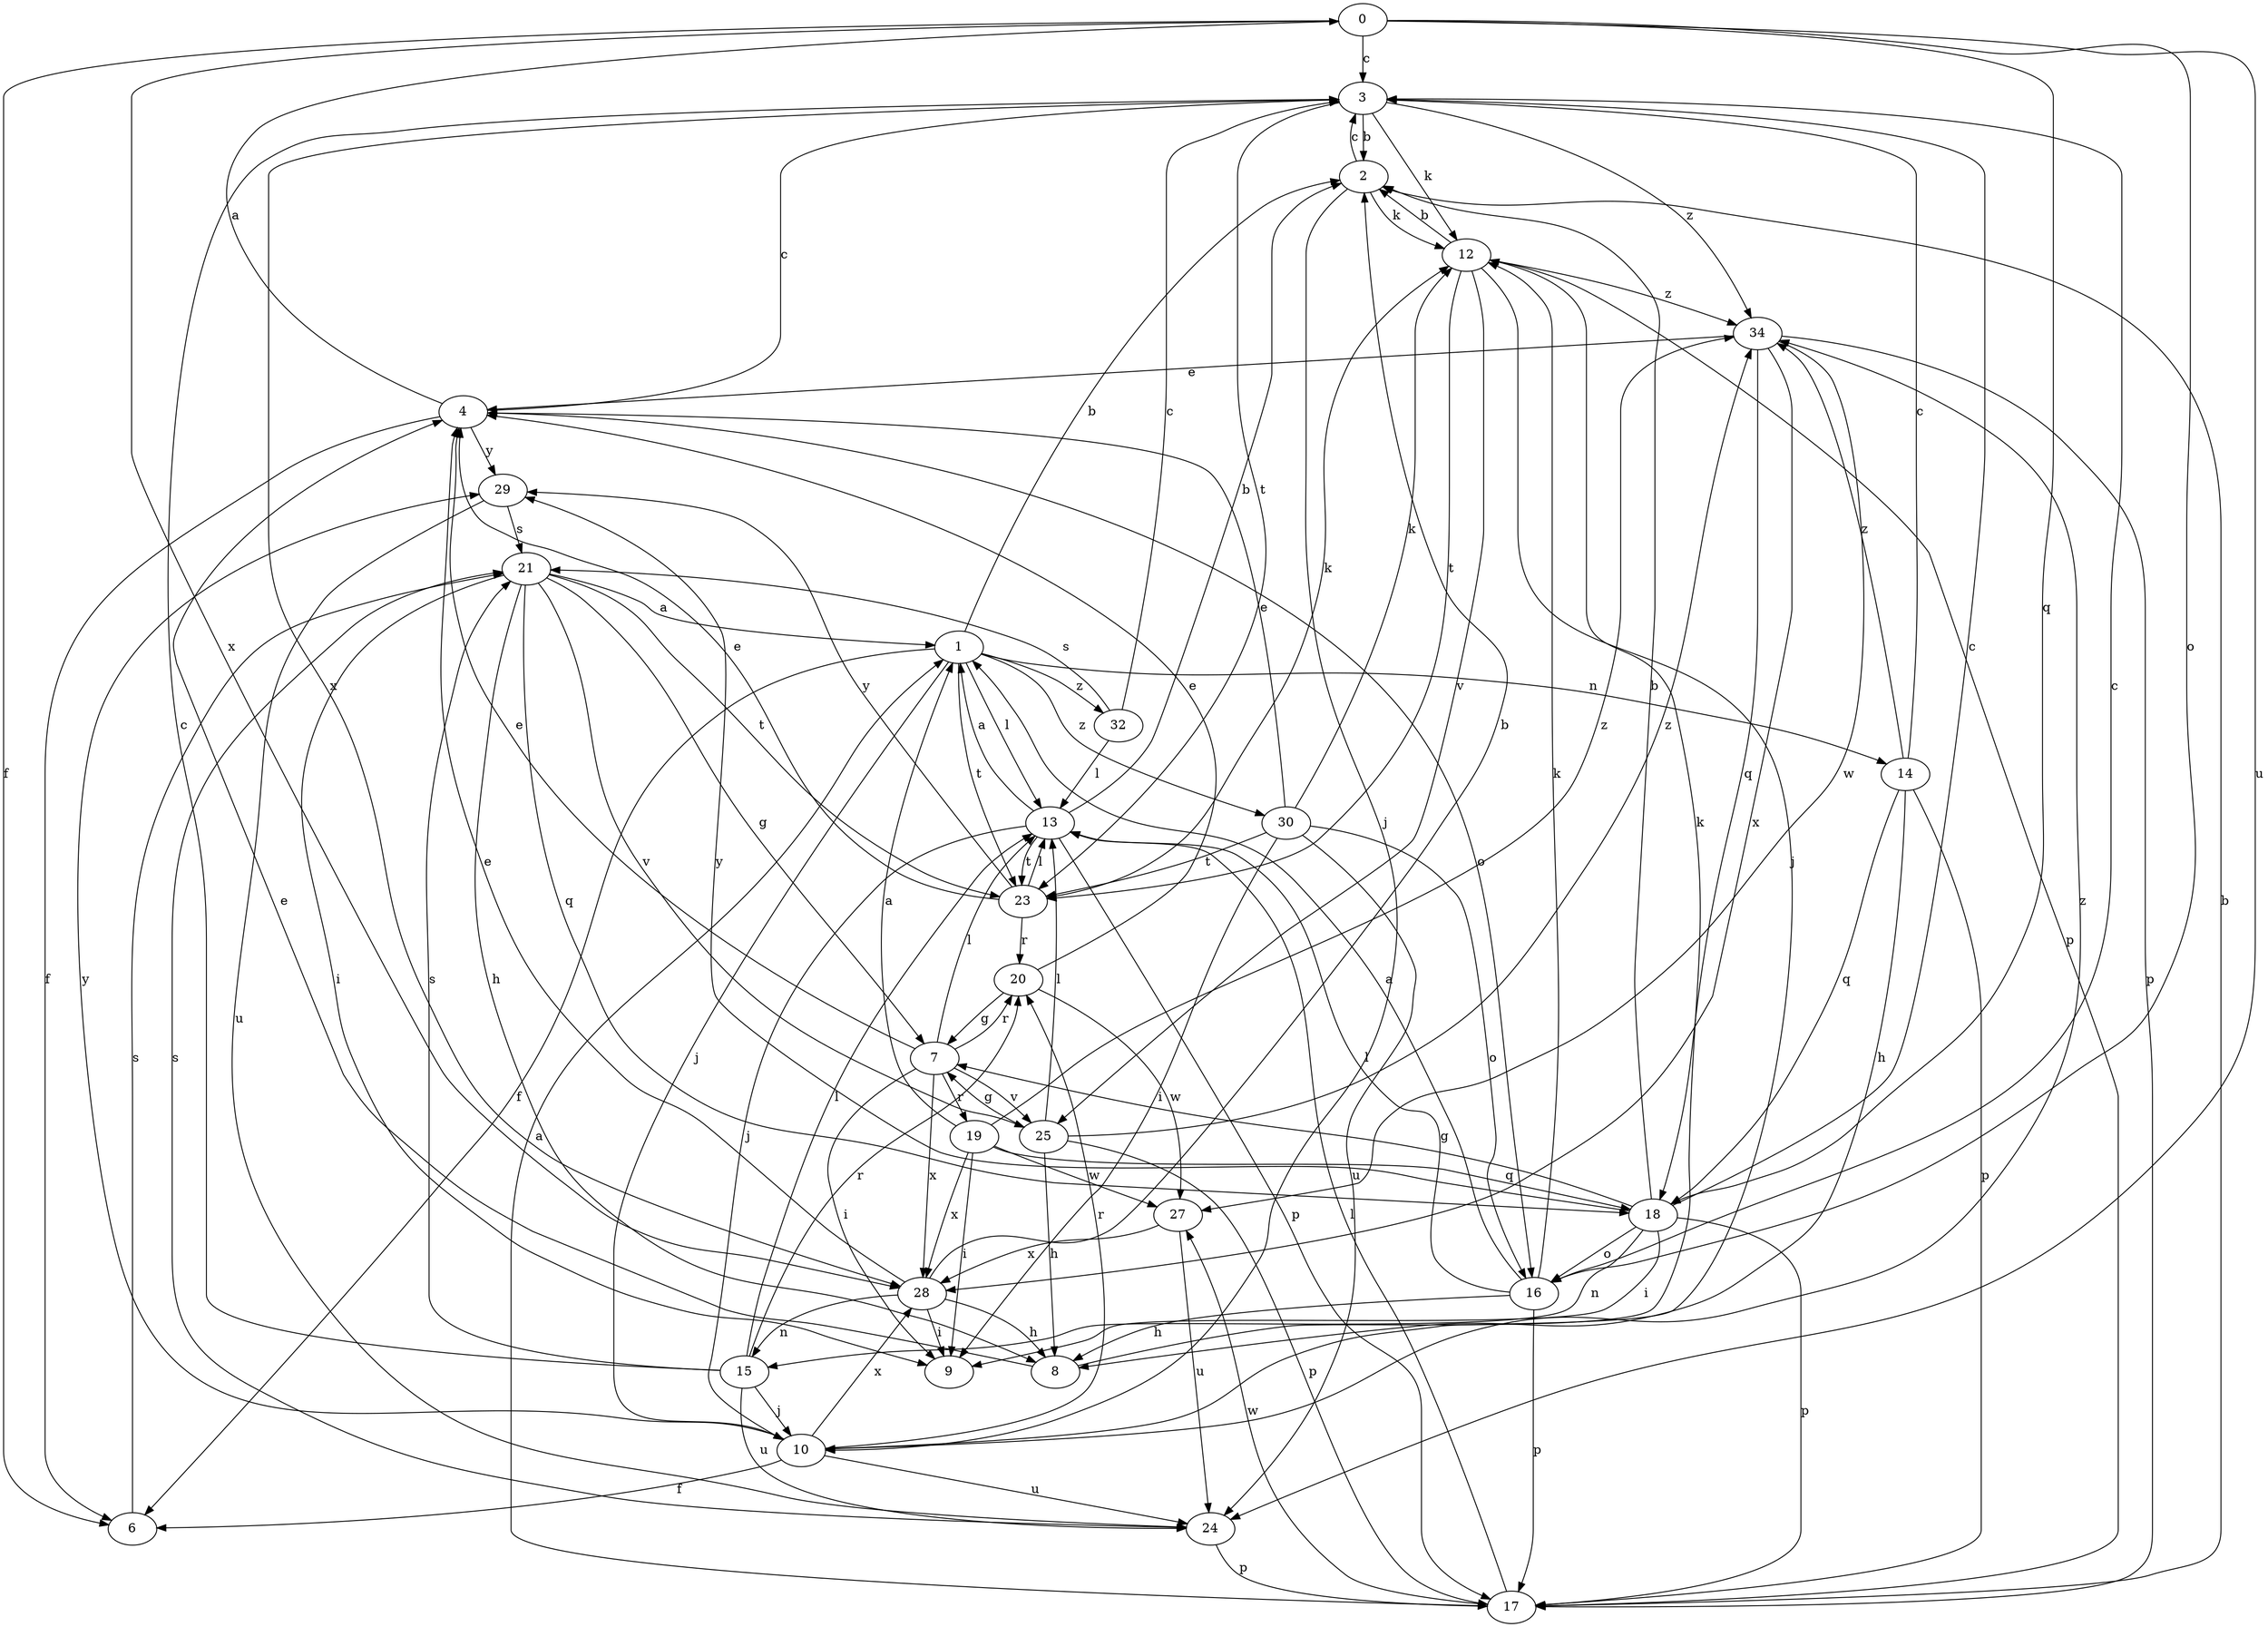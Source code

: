 strict digraph  {
0;
1;
2;
3;
4;
6;
7;
8;
9;
10;
12;
13;
14;
15;
16;
17;
18;
19;
20;
21;
23;
24;
25;
27;
28;
29;
30;
32;
34;
0 -> 3  [label=c];
0 -> 6  [label=f];
0 -> 16  [label=o];
0 -> 18  [label=q];
0 -> 24  [label=u];
0 -> 28  [label=x];
1 -> 2  [label=b];
1 -> 6  [label=f];
1 -> 10  [label=j];
1 -> 13  [label=l];
1 -> 14  [label=n];
1 -> 23  [label=t];
1 -> 30  [label=z];
1 -> 32  [label=z];
2 -> 3  [label=c];
2 -> 10  [label=j];
2 -> 12  [label=k];
3 -> 2  [label=b];
3 -> 12  [label=k];
3 -> 23  [label=t];
3 -> 28  [label=x];
3 -> 34  [label=z];
4 -> 0  [label=a];
4 -> 3  [label=c];
4 -> 6  [label=f];
4 -> 16  [label=o];
4 -> 29  [label=y];
6 -> 21  [label=s];
7 -> 4  [label=e];
7 -> 9  [label=i];
7 -> 13  [label=l];
7 -> 19  [label=r];
7 -> 20  [label=r];
7 -> 25  [label=v];
7 -> 28  [label=x];
8 -> 4  [label=e];
8 -> 12  [label=k];
10 -> 6  [label=f];
10 -> 20  [label=r];
10 -> 24  [label=u];
10 -> 28  [label=x];
10 -> 29  [label=y];
10 -> 34  [label=z];
12 -> 2  [label=b];
12 -> 10  [label=j];
12 -> 17  [label=p];
12 -> 23  [label=t];
12 -> 25  [label=v];
12 -> 34  [label=z];
13 -> 1  [label=a];
13 -> 2  [label=b];
13 -> 10  [label=j];
13 -> 17  [label=p];
13 -> 23  [label=t];
14 -> 3  [label=c];
14 -> 8  [label=h];
14 -> 17  [label=p];
14 -> 18  [label=q];
14 -> 34  [label=z];
15 -> 3  [label=c];
15 -> 10  [label=j];
15 -> 13  [label=l];
15 -> 20  [label=r];
15 -> 21  [label=s];
15 -> 24  [label=u];
16 -> 1  [label=a];
16 -> 3  [label=c];
16 -> 8  [label=h];
16 -> 12  [label=k];
16 -> 13  [label=l];
16 -> 17  [label=p];
17 -> 1  [label=a];
17 -> 2  [label=b];
17 -> 13  [label=l];
17 -> 27  [label=w];
18 -> 2  [label=b];
18 -> 3  [label=c];
18 -> 7  [label=g];
18 -> 9  [label=i];
18 -> 15  [label=n];
18 -> 16  [label=o];
18 -> 17  [label=p];
18 -> 29  [label=y];
19 -> 1  [label=a];
19 -> 9  [label=i];
19 -> 18  [label=q];
19 -> 27  [label=w];
19 -> 28  [label=x];
19 -> 34  [label=z];
20 -> 4  [label=e];
20 -> 7  [label=g];
20 -> 27  [label=w];
21 -> 1  [label=a];
21 -> 7  [label=g];
21 -> 8  [label=h];
21 -> 9  [label=i];
21 -> 18  [label=q];
21 -> 23  [label=t];
21 -> 25  [label=v];
23 -> 4  [label=e];
23 -> 12  [label=k];
23 -> 13  [label=l];
23 -> 20  [label=r];
23 -> 29  [label=y];
24 -> 17  [label=p];
24 -> 21  [label=s];
25 -> 7  [label=g];
25 -> 8  [label=h];
25 -> 13  [label=l];
25 -> 17  [label=p];
25 -> 34  [label=z];
27 -> 24  [label=u];
27 -> 28  [label=x];
28 -> 2  [label=b];
28 -> 4  [label=e];
28 -> 8  [label=h];
28 -> 9  [label=i];
28 -> 15  [label=n];
29 -> 21  [label=s];
29 -> 24  [label=u];
30 -> 4  [label=e];
30 -> 9  [label=i];
30 -> 12  [label=k];
30 -> 16  [label=o];
30 -> 23  [label=t];
30 -> 24  [label=u];
32 -> 3  [label=c];
32 -> 13  [label=l];
32 -> 21  [label=s];
34 -> 4  [label=e];
34 -> 17  [label=p];
34 -> 18  [label=q];
34 -> 27  [label=w];
34 -> 28  [label=x];
}
